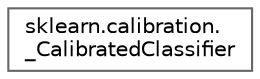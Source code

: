 digraph "Graphical Class Hierarchy"
{
 // LATEX_PDF_SIZE
  bgcolor="transparent";
  edge [fontname=Helvetica,fontsize=10,labelfontname=Helvetica,labelfontsize=10];
  node [fontname=Helvetica,fontsize=10,shape=box,height=0.2,width=0.4];
  rankdir="LR";
  Node0 [id="Node000000",label="sklearn.calibration.\l_CalibratedClassifier",height=0.2,width=0.4,color="grey40", fillcolor="white", style="filled",URL="$d9/d86/classsklearn_1_1calibration_1_1__CalibratedClassifier.html",tooltip=" "];
}
